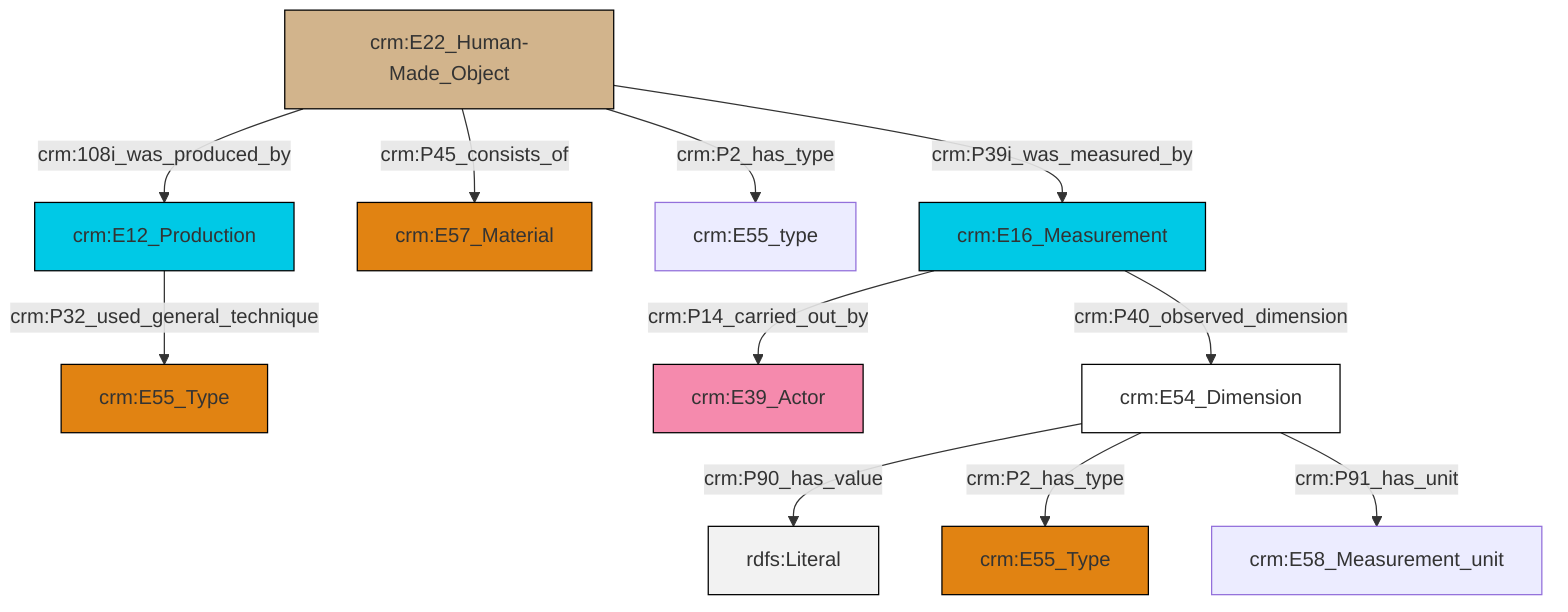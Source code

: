 graph TD
classDef Literal fill:#f2f2f2,stroke:#000000;
classDef CRM_Entity fill:#FFFFFF,stroke:#000000;
classDef Temporal_Entity fill:#00C9E6, stroke:#000000;
classDef Type fill:#E18312, stroke:#000000;
classDef Time-Span fill:#2C9C91, stroke:#000000;
classDef Appellation fill:#FFEB7F, stroke:#000000;
classDef Place fill:#008836, stroke:#000000;
classDef Persistent_Item fill:#B266B2, stroke:#000000;
classDef Conceptual_Object fill:#FFD700, stroke:#000000;
classDef Physical_Thing fill:#D2B48C, stroke:#000000;
classDef Actor fill:#f58aad, stroke:#000000;
classDef PC_Classes fill:#4ce600, stroke:#000000;
classDef Multi fill:#cccccc,stroke:#000000;

0["crm:E12_Production"]:::Temporal_Entity -->|crm:P32_used_general_technique| 1["crm:E55_Type"]:::Type
6["crm:E22_Human-Made_Object"]:::Physical_Thing -->|crm:P2_has_type| 11["crm:E55_type"]:::Default
13["crm:E16_Measurement"]:::Temporal_Entity -->|crm:P40_observed_dimension| 14["crm:E54_Dimension"]:::CRM_Entity
6["crm:E22_Human-Made_Object"]:::Physical_Thing -->|crm:108i_was_produced_by| 0["crm:E12_Production"]:::Temporal_Entity
14["crm:E54_Dimension"]:::CRM_Entity -->|crm:P90_has_value| 17[rdfs:Literal]:::Literal
14["crm:E54_Dimension"]:::CRM_Entity -->|crm:P2_has_type| 18["crm:E55_Type"]:::Type
13["crm:E16_Measurement"]:::Temporal_Entity -->|crm:P14_carried_out_by| 4["crm:E39_Actor"]:::Actor
6["crm:E22_Human-Made_Object"]:::Physical_Thing -->|crm:P39i_was_measured_by| 13["crm:E16_Measurement"]:::Temporal_Entity
14["crm:E54_Dimension"]:::CRM_Entity -->|crm:P91_has_unit| 2["crm:E58_Measurement_unit"]:::Default
6["crm:E22_Human-Made_Object"]:::Physical_Thing -->|crm:P45_consists_of| 8["crm:E57_Material"]:::Type